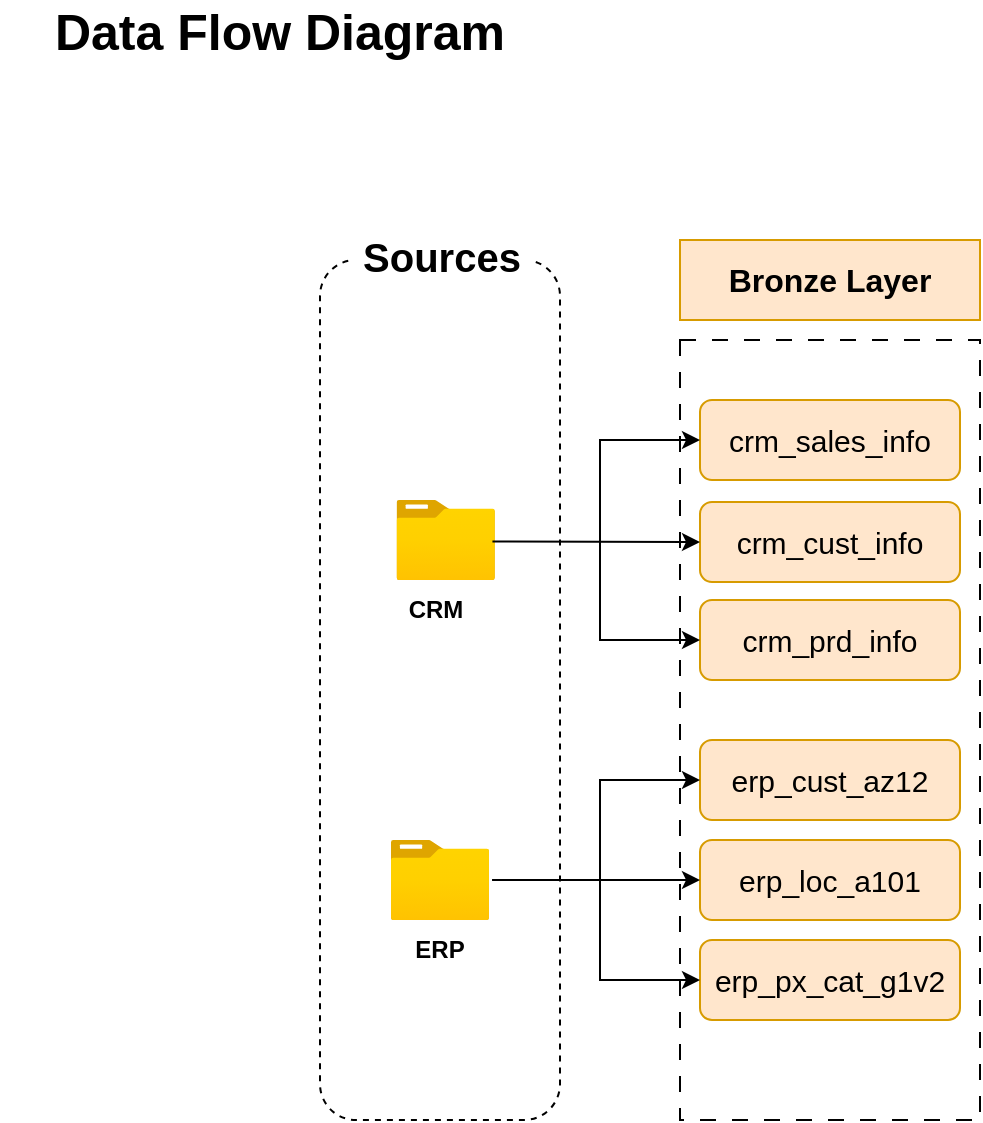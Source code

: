 <mxfile version="26.0.16">
  <diagram name="Page-1" id="XzBX--KxiSKn9QDhiKy9">
    <mxGraphModel dx="1219" dy="713" grid="1" gridSize="10" guides="1" tooltips="1" connect="1" arrows="1" fold="1" page="0" pageScale="1" pageWidth="850" pageHeight="1100" background="#FFFFFF" math="0" shadow="0">
      <root>
        <mxCell id="0" />
        <mxCell id="1" parent="0" />
        <mxCell id="LoPqnKo1-DcQAiSw49yI-1" value="&lt;b&gt;&lt;font style=&quot;font-size: 25px;&quot;&gt;Data Flow Diagram&lt;/font&gt;&lt;/b&gt;" style="text;html=1;align=center;verticalAlign=middle;whiteSpace=wrap;rounded=0;" parent="1" vertex="1">
          <mxGeometry x="20" y="160" width="280" height="30" as="geometry" />
        </mxCell>
        <mxCell id="LoPqnKo1-DcQAiSw49yI-3" value="" style="rounded=1;whiteSpace=wrap;html=1;dashed=1;" parent="1" vertex="1">
          <mxGeometry x="180" y="290" width="120" height="430" as="geometry" />
        </mxCell>
        <mxCell id="LoPqnKo1-DcQAiSw49yI-4" value="&lt;font style=&quot;font-size: 20px;&quot;&gt;&lt;b style=&quot;&quot;&gt;Sources&lt;/b&gt;&lt;/font&gt;" style="rounded=1;whiteSpace=wrap;html=1;fillColor=default;strokeColor=none;glass=0;" parent="1" vertex="1">
          <mxGeometry x="195.86" y="273" width="90" height="30" as="geometry" />
        </mxCell>
        <mxCell id="LoPqnKo1-DcQAiSw49yI-5" value="" style="image;aspect=fixed;html=1;points=[];align=center;fontSize=12;image=img/lib/azure2/general/Folder_Blank.svg;" parent="1" vertex="1">
          <mxGeometry x="218.21" y="410" width="49.29" height="40" as="geometry" />
        </mxCell>
        <mxCell id="LoPqnKo1-DcQAiSw49yI-7" value="" style="image;aspect=fixed;html=1;points=[];align=center;fontSize=12;image=img/lib/azure2/general/Folder_Blank.svg;" parent="1" vertex="1">
          <mxGeometry x="215.35" y="580" width="49.29" height="40" as="geometry" />
        </mxCell>
        <mxCell id="LoPqnKo1-DcQAiSw49yI-8" value="&lt;b&gt;CRM&lt;/b&gt;" style="text;html=1;align=center;verticalAlign=middle;whiteSpace=wrap;rounded=0;" parent="1" vertex="1">
          <mxGeometry x="207.5" y="450" width="60" height="30" as="geometry" />
        </mxCell>
        <mxCell id="LoPqnKo1-DcQAiSw49yI-9" value="&lt;b&gt;ERP&lt;/b&gt;" style="text;html=1;align=center;verticalAlign=middle;whiteSpace=wrap;rounded=0;" parent="1" vertex="1">
          <mxGeometry x="210" y="620" width="60" height="30" as="geometry" />
        </mxCell>
        <mxCell id="LoPqnKo1-DcQAiSw49yI-10" value="" style="rounded=0;whiteSpace=wrap;html=1;dashed=1;dashPattern=8 8;" parent="1" vertex="1">
          <mxGeometry x="360" y="330" width="150" height="390" as="geometry" />
        </mxCell>
        <mxCell id="LoPqnKo1-DcQAiSw49yI-11" value="&lt;b&gt;&lt;font style=&quot;font-size: 16px;&quot;&gt;Bronze Layer&lt;/font&gt;&lt;/b&gt;" style="rounded=0;whiteSpace=wrap;html=1;strokeColor=#d79b00;fillColor=#ffe6cc;" parent="1" vertex="1">
          <mxGeometry x="360" y="280" width="150" height="40" as="geometry" />
        </mxCell>
        <mxCell id="LoPqnKo1-DcQAiSw49yI-13" value="&lt;font style=&quot;font-size: 15px;&quot;&gt;crm_sales_info&lt;/font&gt;" style="rounded=1;whiteSpace=wrap;html=1;fillColor=#ffe6cc;strokeColor=#d79b00;" parent="1" vertex="1">
          <mxGeometry x="370" y="360" width="130" height="40" as="geometry" />
        </mxCell>
        <mxCell id="LoPqnKo1-DcQAiSw49yI-14" value="&lt;font style=&quot;font-size: 15px;&quot;&gt;crm_cust_info&lt;/font&gt;" style="rounded=1;whiteSpace=wrap;html=1;fillColor=#ffe6cc;strokeColor=#d79b00;" parent="1" vertex="1">
          <mxGeometry x="370" y="411" width="130" height="40" as="geometry" />
        </mxCell>
        <mxCell id="LoPqnKo1-DcQAiSw49yI-15" value="&lt;font style=&quot;font-size: 15px;&quot;&gt;crm_prd_info&lt;/font&gt;" style="rounded=1;whiteSpace=wrap;html=1;fillColor=#ffe6cc;strokeColor=#d79b00;" parent="1" vertex="1">
          <mxGeometry x="370" y="460" width="130" height="40" as="geometry" />
        </mxCell>
        <mxCell id="LoPqnKo1-DcQAiSw49yI-16" value="&lt;font style=&quot;font-size: 15px;&quot;&gt;erp_cust_az12&lt;/font&gt;" style="rounded=1;whiteSpace=wrap;html=1;fillColor=#ffe6cc;strokeColor=#d79b00;" parent="1" vertex="1">
          <mxGeometry x="370" y="530" width="130" height="40" as="geometry" />
        </mxCell>
        <mxCell id="LoPqnKo1-DcQAiSw49yI-17" value="&lt;font style=&quot;font-size: 15px;&quot;&gt;erp_loc_a101&lt;/font&gt;" style="rounded=1;whiteSpace=wrap;html=1;fillColor=#ffe6cc;strokeColor=#d79b00;" parent="1" vertex="1">
          <mxGeometry x="370" y="580" width="130" height="40" as="geometry" />
        </mxCell>
        <mxCell id="LoPqnKo1-DcQAiSw49yI-18" value="&lt;font style=&quot;font-size: 15px;&quot;&gt;erp_px_cat_g1v2&lt;/font&gt;" style="rounded=1;whiteSpace=wrap;html=1;fillColor=#ffe6cc;strokeColor=#d79b00;" parent="1" vertex="1">
          <mxGeometry x="370" y="630" width="130" height="40" as="geometry" />
        </mxCell>
        <mxCell id="LoPqnKo1-DcQAiSw49yI-19" value="" style="endArrow=classic;html=1;rounded=0;exitX=0.974;exitY=0.519;exitDx=0;exitDy=0;exitPerimeter=0;entryX=0;entryY=0.5;entryDx=0;entryDy=0;" parent="1" source="LoPqnKo1-DcQAiSw49yI-5" target="LoPqnKo1-DcQAiSw49yI-14" edge="1">
          <mxGeometry width="50" height="50" relative="1" as="geometry">
            <mxPoint x="590" y="700" as="sourcePoint" />
            <mxPoint x="640" y="650" as="targetPoint" />
          </mxGeometry>
        </mxCell>
        <mxCell id="LoPqnKo1-DcQAiSw49yI-23" value="" style="endArrow=classic;html=1;rounded=0;" parent="1" edge="1">
          <mxGeometry width="50" height="50" relative="1" as="geometry">
            <mxPoint x="320" y="430" as="sourcePoint" />
            <mxPoint x="370" y="380" as="targetPoint" />
            <Array as="points">
              <mxPoint x="320" y="380" />
            </Array>
          </mxGeometry>
        </mxCell>
        <mxCell id="LoPqnKo1-DcQAiSw49yI-24" value="" style="endArrow=classic;html=1;rounded=0;entryX=0;entryY=0.5;entryDx=0;entryDy=0;" parent="1" target="LoPqnKo1-DcQAiSw49yI-15" edge="1">
          <mxGeometry width="50" height="50" relative="1" as="geometry">
            <mxPoint x="320" y="430" as="sourcePoint" />
            <mxPoint x="420" y="460" as="targetPoint" />
            <Array as="points">
              <mxPoint x="320" y="480" />
            </Array>
          </mxGeometry>
        </mxCell>
        <mxCell id="LoPqnKo1-DcQAiSw49yI-25" value="" style="endArrow=classic;html=1;rounded=0;exitX=1.028;exitY=0.5;exitDx=0;exitDy=0;exitPerimeter=0;entryX=0;entryY=0.5;entryDx=0;entryDy=0;" parent="1" source="LoPqnKo1-DcQAiSw49yI-7" target="LoPqnKo1-DcQAiSw49yI-17" edge="1">
          <mxGeometry width="50" height="50" relative="1" as="geometry">
            <mxPoint x="370" y="590" as="sourcePoint" />
            <mxPoint x="420" y="540" as="targetPoint" />
          </mxGeometry>
        </mxCell>
        <mxCell id="LoPqnKo1-DcQAiSw49yI-26" value="" style="endArrow=classic;html=1;rounded=0;" parent="1" target="LoPqnKo1-DcQAiSw49yI-16" edge="1">
          <mxGeometry width="50" height="50" relative="1" as="geometry">
            <mxPoint x="320" y="600" as="sourcePoint" />
            <mxPoint x="420" y="540" as="targetPoint" />
            <Array as="points">
              <mxPoint x="320" y="550" />
            </Array>
          </mxGeometry>
        </mxCell>
        <mxCell id="LoPqnKo1-DcQAiSw49yI-27" value="" style="endArrow=classic;html=1;rounded=0;entryX=0;entryY=0.5;entryDx=0;entryDy=0;" parent="1" target="LoPqnKo1-DcQAiSw49yI-18" edge="1">
          <mxGeometry width="50" height="50" relative="1" as="geometry">
            <mxPoint x="320" y="600" as="sourcePoint" />
            <mxPoint x="420" y="580" as="targetPoint" />
            <Array as="points">
              <mxPoint x="320" y="650" />
            </Array>
          </mxGeometry>
        </mxCell>
      </root>
    </mxGraphModel>
  </diagram>
</mxfile>
